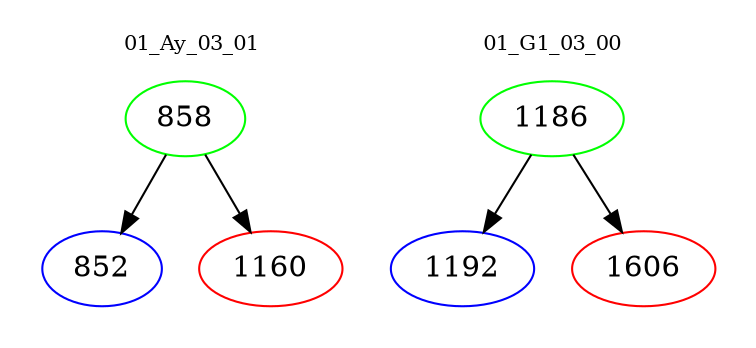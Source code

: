 digraph{
subgraph cluster_0 {
color = white
label = "01_Ay_03_01";
fontsize=10;
T0_858 [label="858", color="green"]
T0_858 -> T0_852 [color="black"]
T0_852 [label="852", color="blue"]
T0_858 -> T0_1160 [color="black"]
T0_1160 [label="1160", color="red"]
}
subgraph cluster_1 {
color = white
label = "01_G1_03_00";
fontsize=10;
T1_1186 [label="1186", color="green"]
T1_1186 -> T1_1192 [color="black"]
T1_1192 [label="1192", color="blue"]
T1_1186 -> T1_1606 [color="black"]
T1_1606 [label="1606", color="red"]
}
}

